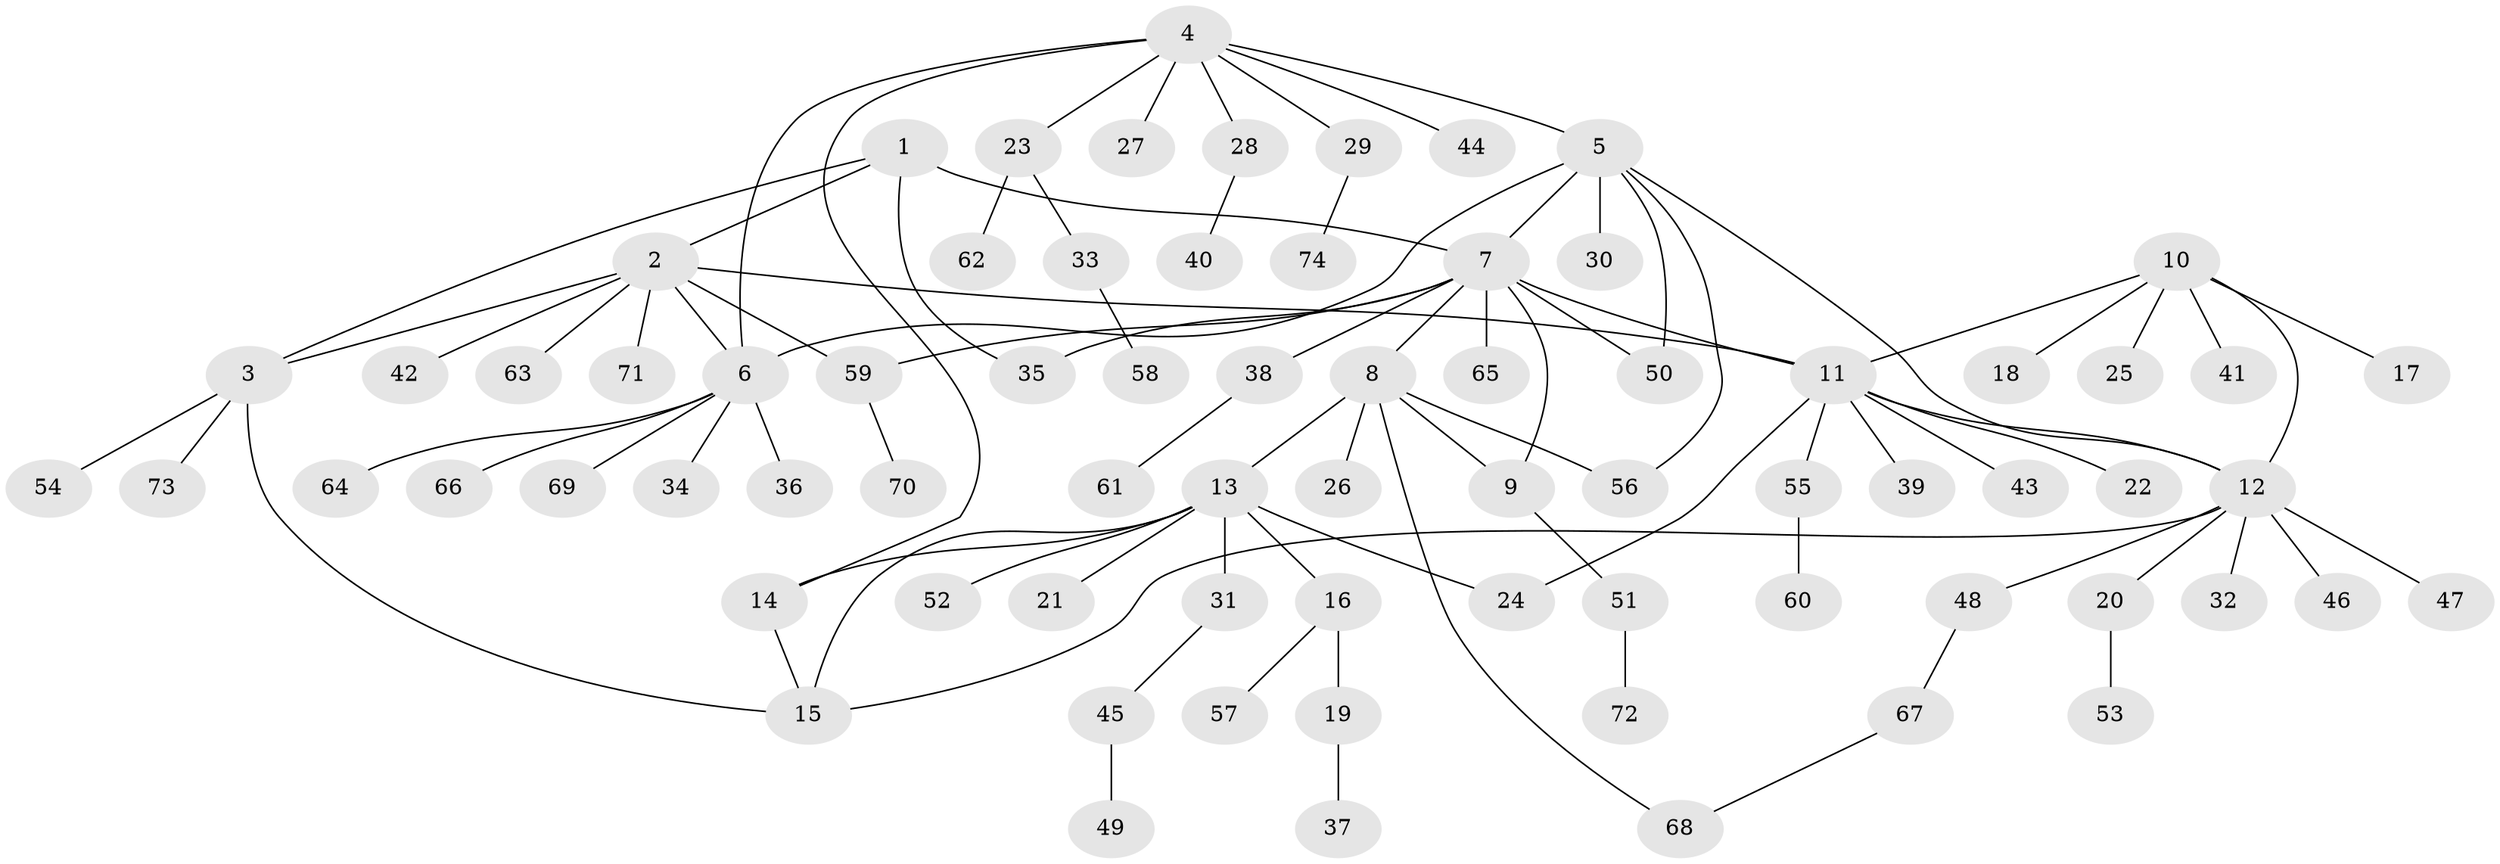 // coarse degree distribution, {3: 0.06896551724137931, 1: 0.7241379310344828, 5: 0.034482758620689655, 4: 0.10344827586206896, 2: 0.034482758620689655, 22: 0.034482758620689655}
// Generated by graph-tools (version 1.1) at 2025/58/03/04/25 21:58:36]
// undirected, 74 vertices, 90 edges
graph export_dot {
graph [start="1"]
  node [color=gray90,style=filled];
  1;
  2;
  3;
  4;
  5;
  6;
  7;
  8;
  9;
  10;
  11;
  12;
  13;
  14;
  15;
  16;
  17;
  18;
  19;
  20;
  21;
  22;
  23;
  24;
  25;
  26;
  27;
  28;
  29;
  30;
  31;
  32;
  33;
  34;
  35;
  36;
  37;
  38;
  39;
  40;
  41;
  42;
  43;
  44;
  45;
  46;
  47;
  48;
  49;
  50;
  51;
  52;
  53;
  54;
  55;
  56;
  57;
  58;
  59;
  60;
  61;
  62;
  63;
  64;
  65;
  66;
  67;
  68;
  69;
  70;
  71;
  72;
  73;
  74;
  1 -- 2;
  1 -- 3;
  1 -- 7;
  1 -- 35;
  2 -- 3;
  2 -- 6;
  2 -- 11;
  2 -- 42;
  2 -- 59;
  2 -- 63;
  2 -- 71;
  3 -- 15;
  3 -- 54;
  3 -- 73;
  4 -- 5;
  4 -- 6;
  4 -- 14;
  4 -- 23;
  4 -- 27;
  4 -- 28;
  4 -- 29;
  4 -- 44;
  5 -- 6;
  5 -- 7;
  5 -- 12;
  5 -- 30;
  5 -- 50;
  5 -- 56;
  6 -- 34;
  6 -- 36;
  6 -- 64;
  6 -- 66;
  6 -- 69;
  7 -- 8;
  7 -- 9;
  7 -- 11;
  7 -- 35;
  7 -- 38;
  7 -- 50;
  7 -- 59;
  7 -- 65;
  8 -- 9;
  8 -- 13;
  8 -- 26;
  8 -- 56;
  8 -- 68;
  9 -- 51;
  10 -- 11;
  10 -- 12;
  10 -- 17;
  10 -- 18;
  10 -- 25;
  10 -- 41;
  11 -- 12;
  11 -- 22;
  11 -- 24;
  11 -- 39;
  11 -- 43;
  11 -- 55;
  12 -- 15;
  12 -- 20;
  12 -- 32;
  12 -- 46;
  12 -- 47;
  12 -- 48;
  13 -- 14;
  13 -- 15;
  13 -- 16;
  13 -- 21;
  13 -- 24;
  13 -- 31;
  13 -- 52;
  14 -- 15;
  16 -- 19;
  16 -- 57;
  19 -- 37;
  20 -- 53;
  23 -- 33;
  23 -- 62;
  28 -- 40;
  29 -- 74;
  31 -- 45;
  33 -- 58;
  38 -- 61;
  45 -- 49;
  48 -- 67;
  51 -- 72;
  55 -- 60;
  59 -- 70;
  67 -- 68;
}
